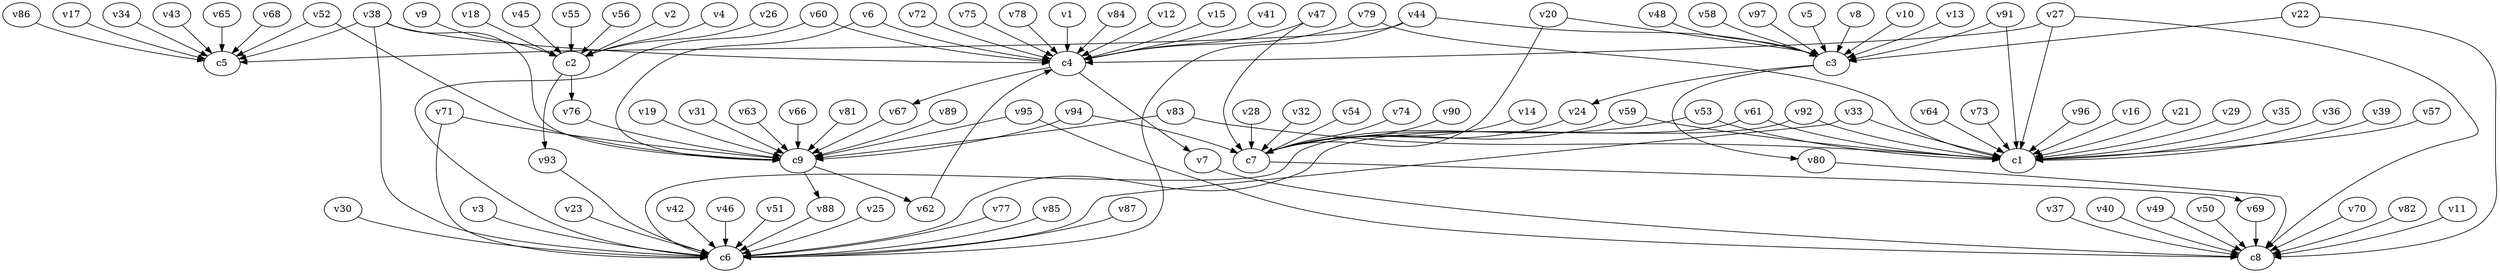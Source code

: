 strict digraph  {
c1;
c2;
c3;
c4;
c5;
c6;
c7;
c8;
c9;
v1;
v2;
v3;
v4;
v5;
v6;
v7;
v8;
v9;
v10;
v11;
v12;
v13;
v14;
v15;
v16;
v17;
v18;
v19;
v20;
v21;
v22;
v23;
v24;
v25;
v26;
v27;
v28;
v29;
v30;
v31;
v32;
v33;
v34;
v35;
v36;
v37;
v38;
v39;
v40;
v41;
v42;
v43;
v44;
v45;
v46;
v47;
v48;
v49;
v50;
v51;
v52;
v53;
v54;
v55;
v56;
v57;
v58;
v59;
v60;
v61;
v62;
v63;
v64;
v65;
v66;
v67;
v68;
v69;
v70;
v71;
v72;
v73;
v74;
v75;
v76;
v77;
v78;
v79;
v80;
v81;
v82;
v83;
v84;
v85;
v86;
v87;
v88;
v89;
v90;
v91;
v92;
v93;
v94;
v95;
v96;
v97;
c2 -> v76  [weight=1];
c2 -> v93  [weight=1];
c3 -> v80  [weight=1];
c3 -> v24  [weight=1];
c4 -> v7  [weight=1];
c4 -> v67  [weight=1];
c7 -> v69  [weight=1];
c9 -> v88  [weight=1];
c9 -> v62  [weight=1];
v1 -> c4  [weight=1];
v2 -> c2  [weight=1];
v3 -> c6  [weight=1];
v4 -> c2  [weight=1];
v5 -> c3  [weight=1];
v6 -> c9  [weight=1];
v6 -> c4  [weight=1];
v7 -> c8  [weight=1];
v8 -> c3  [weight=1];
v9 -> c2  [weight=1];
v10 -> c3  [weight=1];
v11 -> c8  [weight=1];
v12 -> c4  [weight=1];
v13 -> c3  [weight=1];
v14 -> c7  [weight=1];
v15 -> c4  [weight=1];
v16 -> c1  [weight=1];
v17 -> c5  [weight=1];
v18 -> c2  [weight=1];
v19 -> c9  [weight=1];
v20 -> c3  [weight=1];
v20 -> c7  [weight=1];
v21 -> c1  [weight=1];
v22 -> c8  [weight=1];
v22 -> c3  [weight=1];
v23 -> c6  [weight=1];
v24 -> c7  [weight=1];
v25 -> c6  [weight=1];
v26 -> c2  [weight=1];
v27 -> c8  [weight=1];
v27 -> c1  [weight=1];
v27 -> c4  [weight=1];
v28 -> c7  [weight=1];
v29 -> c1  [weight=1];
v30 -> c6  [weight=1];
v31 -> c9  [weight=1];
v32 -> c7  [weight=1];
v33 -> c6  [weight=1];
v33 -> c1  [weight=1];
v34 -> c5  [weight=1];
v35 -> c1  [weight=1];
v36 -> c1  [weight=1];
v37 -> c8  [weight=1];
v38 -> c4  [weight=1];
v38 -> c6  [weight=1];
v38 -> c9  [weight=1];
v38 -> c5  [weight=1];
v39 -> c1  [weight=1];
v40 -> c8  [weight=1];
v41 -> c4  [weight=1];
v42 -> c6  [weight=1];
v43 -> c5  [weight=1];
v44 -> c6  [weight=1];
v44 -> c3  [weight=1];
v44 -> c5  [weight=1];
v45 -> c2  [weight=1];
v46 -> c6  [weight=1];
v47 -> c4  [weight=1];
v47 -> c7  [weight=1];
v48 -> c3  [weight=1];
v49 -> c8  [weight=1];
v50 -> c8  [weight=1];
v51 -> c6  [weight=1];
v52 -> c5  [weight=1];
v52 -> c9  [weight=1];
v53 -> c1  [weight=1];
v53 -> c7  [weight=1];
v54 -> c7  [weight=1];
v55 -> c2  [weight=1];
v56 -> c2  [weight=1];
v57 -> c1  [weight=1];
v58 -> c3  [weight=1];
v59 -> c7  [weight=1];
v59 -> c1  [weight=1];
v60 -> c4  [weight=1];
v60 -> c6  [weight=1];
v61 -> c6  [weight=1];
v61 -> c1  [weight=1];
v62 -> c4  [weight=1];
v63 -> c9  [weight=1];
v64 -> c1  [weight=1];
v65 -> c5  [weight=1];
v66 -> c9  [weight=1];
v67 -> c9  [weight=1];
v68 -> c5  [weight=1];
v69 -> c8  [weight=1];
v70 -> c8  [weight=1];
v71 -> c6  [weight=1];
v71 -> c9  [weight=1];
v72 -> c4  [weight=1];
v73 -> c1  [weight=1];
v74 -> c7  [weight=1];
v75 -> c4  [weight=1];
v76 -> c9  [weight=1];
v77 -> c6  [weight=1];
v78 -> c4  [weight=1];
v79 -> c4  [weight=1];
v79 -> c1  [weight=1];
v80 -> c8  [weight=1];
v81 -> c9  [weight=1];
v82 -> c8  [weight=1];
v83 -> c1  [weight=1];
v83 -> c9  [weight=1];
v84 -> c4  [weight=1];
v85 -> c6  [weight=1];
v86 -> c5  [weight=1];
v87 -> c6  [weight=1];
v88 -> c6  [weight=1];
v89 -> c9  [weight=1];
v90 -> c7  [weight=1];
v91 -> c1  [weight=1];
v91 -> c3  [weight=1];
v92 -> c6  [weight=1];
v92 -> c1  [weight=1];
v93 -> c6  [weight=1];
v94 -> c9  [weight=1];
v94 -> c7  [weight=1];
v95 -> c9  [weight=1];
v95 -> c8  [weight=1];
v96 -> c1  [weight=1];
v97 -> c3  [weight=1];
}
